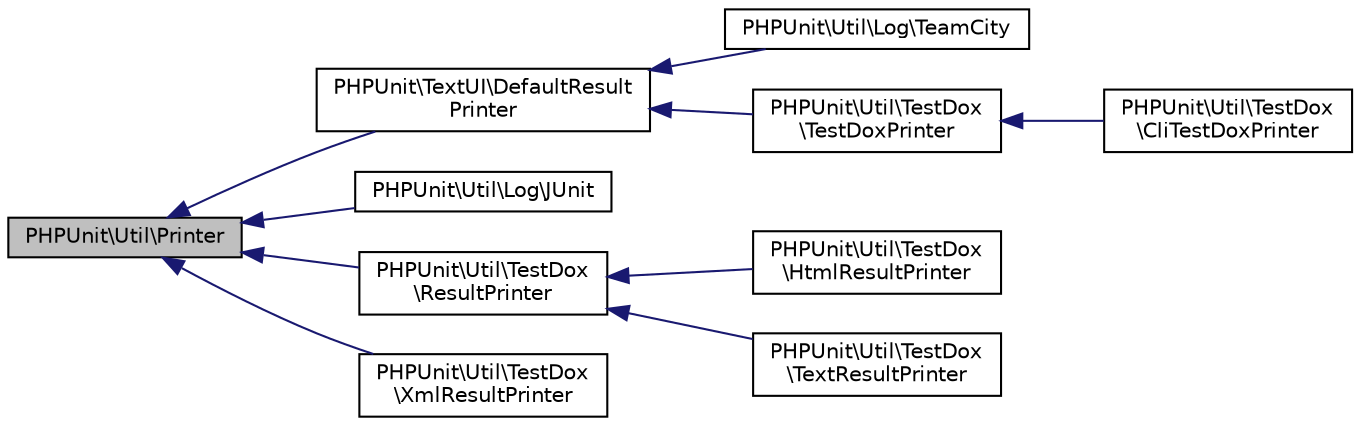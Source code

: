 digraph "PHPUnit\Util\Printer"
{
  edge [fontname="Helvetica",fontsize="10",labelfontname="Helvetica",labelfontsize="10"];
  node [fontname="Helvetica",fontsize="10",shape=record];
  rankdir="LR";
  Node0 [label="PHPUnit\\Util\\Printer",height=0.2,width=0.4,color="black", fillcolor="grey75", style="filled", fontcolor="black"];
  Node0 -> Node1 [dir="back",color="midnightblue",fontsize="10",style="solid",fontname="Helvetica"];
  Node1 [label="PHPUnit\\TextUI\\DefaultResult\lPrinter",height=0.2,width=0.4,color="black", fillcolor="white", style="filled",URL="$classPHPUnit_1_1TextUI_1_1DefaultResultPrinter.html"];
  Node1 -> Node2 [dir="back",color="midnightblue",fontsize="10",style="solid",fontname="Helvetica"];
  Node2 [label="PHPUnit\\Util\\Log\\TeamCity",height=0.2,width=0.4,color="black", fillcolor="white", style="filled",URL="$classPHPUnit_1_1Util_1_1Log_1_1TeamCity.html"];
  Node1 -> Node3 [dir="back",color="midnightblue",fontsize="10",style="solid",fontname="Helvetica"];
  Node3 [label="PHPUnit\\Util\\TestDox\l\\TestDoxPrinter",height=0.2,width=0.4,color="black", fillcolor="white", style="filled",URL="$classPHPUnit_1_1Util_1_1TestDox_1_1TestDoxPrinter.html"];
  Node3 -> Node4 [dir="back",color="midnightblue",fontsize="10",style="solid",fontname="Helvetica"];
  Node4 [label="PHPUnit\\Util\\TestDox\l\\CliTestDoxPrinter",height=0.2,width=0.4,color="black", fillcolor="white", style="filled",URL="$classPHPUnit_1_1Util_1_1TestDox_1_1CliTestDoxPrinter.html"];
  Node0 -> Node5 [dir="back",color="midnightblue",fontsize="10",style="solid",fontname="Helvetica"];
  Node5 [label="PHPUnit\\Util\\Log\\JUnit",height=0.2,width=0.4,color="black", fillcolor="white", style="filled",URL="$classPHPUnit_1_1Util_1_1Log_1_1JUnit.html"];
  Node0 -> Node6 [dir="back",color="midnightblue",fontsize="10",style="solid",fontname="Helvetica"];
  Node6 [label="PHPUnit\\Util\\TestDox\l\\ResultPrinter",height=0.2,width=0.4,color="black", fillcolor="white", style="filled",URL="$classPHPUnit_1_1Util_1_1TestDox_1_1ResultPrinter.html"];
  Node6 -> Node7 [dir="back",color="midnightblue",fontsize="10",style="solid",fontname="Helvetica"];
  Node7 [label="PHPUnit\\Util\\TestDox\l\\HtmlResultPrinter",height=0.2,width=0.4,color="black", fillcolor="white", style="filled",URL="$classPHPUnit_1_1Util_1_1TestDox_1_1HtmlResultPrinter.html"];
  Node6 -> Node8 [dir="back",color="midnightblue",fontsize="10",style="solid",fontname="Helvetica"];
  Node8 [label="PHPUnit\\Util\\TestDox\l\\TextResultPrinter",height=0.2,width=0.4,color="black", fillcolor="white", style="filled",URL="$classPHPUnit_1_1Util_1_1TestDox_1_1TextResultPrinter.html"];
  Node0 -> Node9 [dir="back",color="midnightblue",fontsize="10",style="solid",fontname="Helvetica"];
  Node9 [label="PHPUnit\\Util\\TestDox\l\\XmlResultPrinter",height=0.2,width=0.4,color="black", fillcolor="white", style="filled",URL="$classPHPUnit_1_1Util_1_1TestDox_1_1XmlResultPrinter.html"];
}
